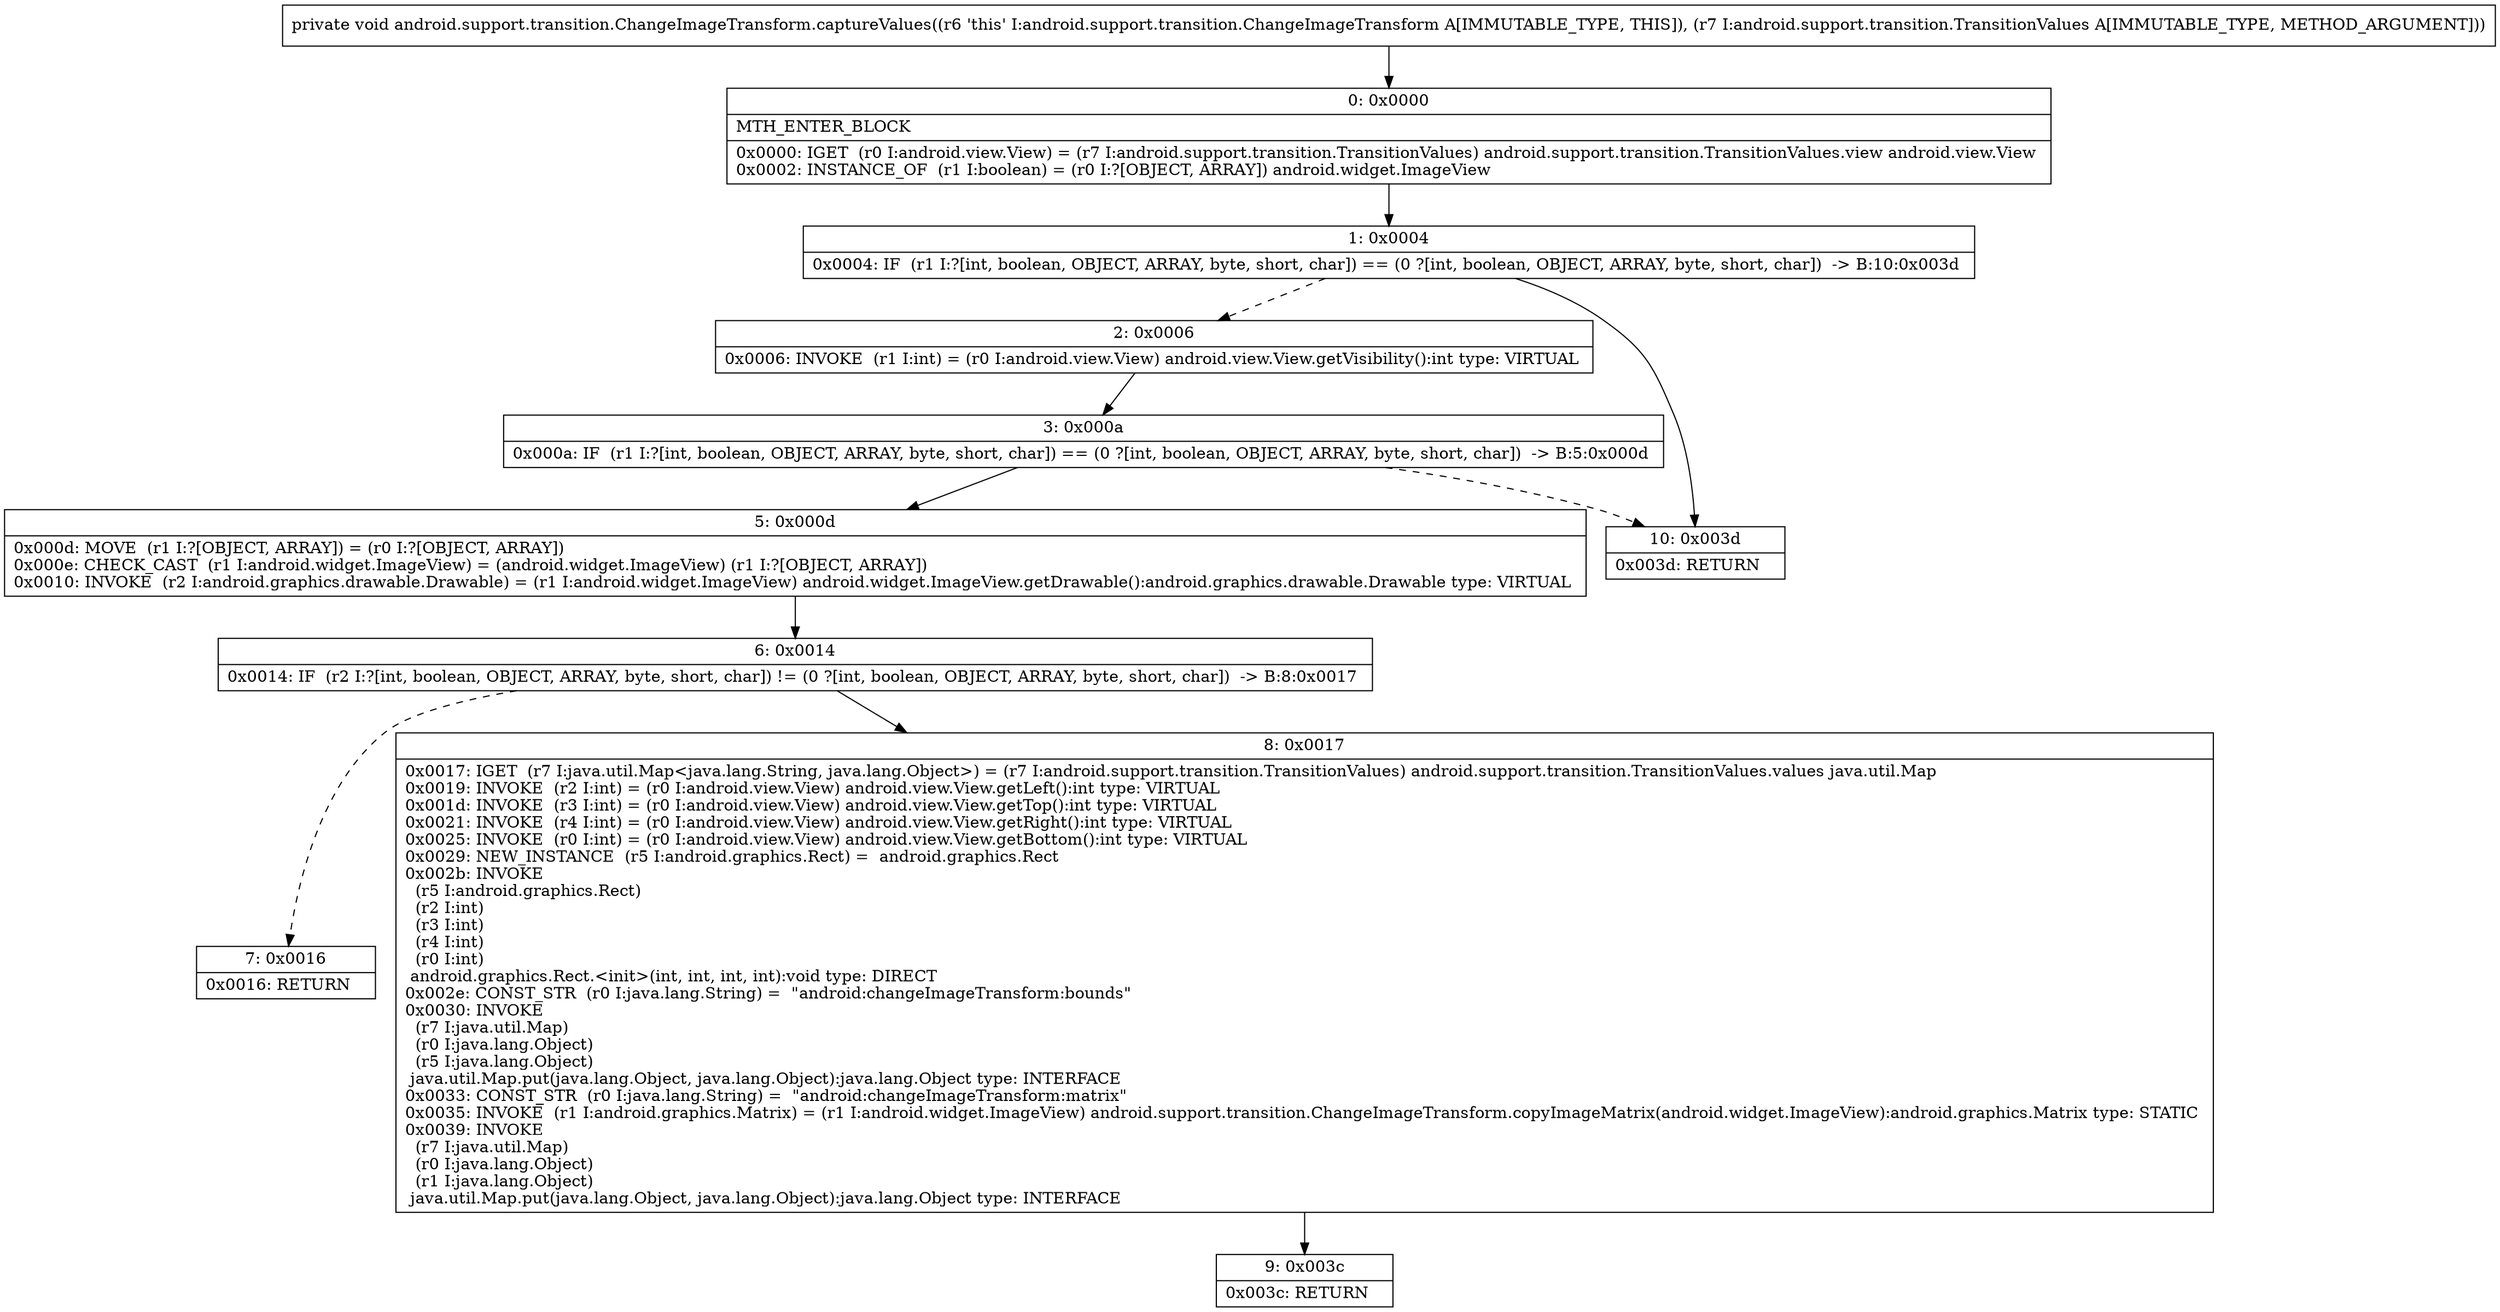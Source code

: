 digraph "CFG forandroid.support.transition.ChangeImageTransform.captureValues(Landroid\/support\/transition\/TransitionValues;)V" {
Node_0 [shape=record,label="{0\:\ 0x0000|MTH_ENTER_BLOCK\l|0x0000: IGET  (r0 I:android.view.View) = (r7 I:android.support.transition.TransitionValues) android.support.transition.TransitionValues.view android.view.View \l0x0002: INSTANCE_OF  (r1 I:boolean) = (r0 I:?[OBJECT, ARRAY]) android.widget.ImageView \l}"];
Node_1 [shape=record,label="{1\:\ 0x0004|0x0004: IF  (r1 I:?[int, boolean, OBJECT, ARRAY, byte, short, char]) == (0 ?[int, boolean, OBJECT, ARRAY, byte, short, char])  \-\> B:10:0x003d \l}"];
Node_2 [shape=record,label="{2\:\ 0x0006|0x0006: INVOKE  (r1 I:int) = (r0 I:android.view.View) android.view.View.getVisibility():int type: VIRTUAL \l}"];
Node_3 [shape=record,label="{3\:\ 0x000a|0x000a: IF  (r1 I:?[int, boolean, OBJECT, ARRAY, byte, short, char]) == (0 ?[int, boolean, OBJECT, ARRAY, byte, short, char])  \-\> B:5:0x000d \l}"];
Node_5 [shape=record,label="{5\:\ 0x000d|0x000d: MOVE  (r1 I:?[OBJECT, ARRAY]) = (r0 I:?[OBJECT, ARRAY]) \l0x000e: CHECK_CAST  (r1 I:android.widget.ImageView) = (android.widget.ImageView) (r1 I:?[OBJECT, ARRAY]) \l0x0010: INVOKE  (r2 I:android.graphics.drawable.Drawable) = (r1 I:android.widget.ImageView) android.widget.ImageView.getDrawable():android.graphics.drawable.Drawable type: VIRTUAL \l}"];
Node_6 [shape=record,label="{6\:\ 0x0014|0x0014: IF  (r2 I:?[int, boolean, OBJECT, ARRAY, byte, short, char]) != (0 ?[int, boolean, OBJECT, ARRAY, byte, short, char])  \-\> B:8:0x0017 \l}"];
Node_7 [shape=record,label="{7\:\ 0x0016|0x0016: RETURN   \l}"];
Node_8 [shape=record,label="{8\:\ 0x0017|0x0017: IGET  (r7 I:java.util.Map\<java.lang.String, java.lang.Object\>) = (r7 I:android.support.transition.TransitionValues) android.support.transition.TransitionValues.values java.util.Map \l0x0019: INVOKE  (r2 I:int) = (r0 I:android.view.View) android.view.View.getLeft():int type: VIRTUAL \l0x001d: INVOKE  (r3 I:int) = (r0 I:android.view.View) android.view.View.getTop():int type: VIRTUAL \l0x0021: INVOKE  (r4 I:int) = (r0 I:android.view.View) android.view.View.getRight():int type: VIRTUAL \l0x0025: INVOKE  (r0 I:int) = (r0 I:android.view.View) android.view.View.getBottom():int type: VIRTUAL \l0x0029: NEW_INSTANCE  (r5 I:android.graphics.Rect) =  android.graphics.Rect \l0x002b: INVOKE  \l  (r5 I:android.graphics.Rect)\l  (r2 I:int)\l  (r3 I:int)\l  (r4 I:int)\l  (r0 I:int)\l android.graphics.Rect.\<init\>(int, int, int, int):void type: DIRECT \l0x002e: CONST_STR  (r0 I:java.lang.String) =  \"android:changeImageTransform:bounds\" \l0x0030: INVOKE  \l  (r7 I:java.util.Map)\l  (r0 I:java.lang.Object)\l  (r5 I:java.lang.Object)\l java.util.Map.put(java.lang.Object, java.lang.Object):java.lang.Object type: INTERFACE \l0x0033: CONST_STR  (r0 I:java.lang.String) =  \"android:changeImageTransform:matrix\" \l0x0035: INVOKE  (r1 I:android.graphics.Matrix) = (r1 I:android.widget.ImageView) android.support.transition.ChangeImageTransform.copyImageMatrix(android.widget.ImageView):android.graphics.Matrix type: STATIC \l0x0039: INVOKE  \l  (r7 I:java.util.Map)\l  (r0 I:java.lang.Object)\l  (r1 I:java.lang.Object)\l java.util.Map.put(java.lang.Object, java.lang.Object):java.lang.Object type: INTERFACE \l}"];
Node_9 [shape=record,label="{9\:\ 0x003c|0x003c: RETURN   \l}"];
Node_10 [shape=record,label="{10\:\ 0x003d|0x003d: RETURN   \l}"];
MethodNode[shape=record,label="{private void android.support.transition.ChangeImageTransform.captureValues((r6 'this' I:android.support.transition.ChangeImageTransform A[IMMUTABLE_TYPE, THIS]), (r7 I:android.support.transition.TransitionValues A[IMMUTABLE_TYPE, METHOD_ARGUMENT])) }"];
MethodNode -> Node_0;
Node_0 -> Node_1;
Node_1 -> Node_2[style=dashed];
Node_1 -> Node_10;
Node_2 -> Node_3;
Node_3 -> Node_5;
Node_3 -> Node_10[style=dashed];
Node_5 -> Node_6;
Node_6 -> Node_7[style=dashed];
Node_6 -> Node_8;
Node_8 -> Node_9;
}


